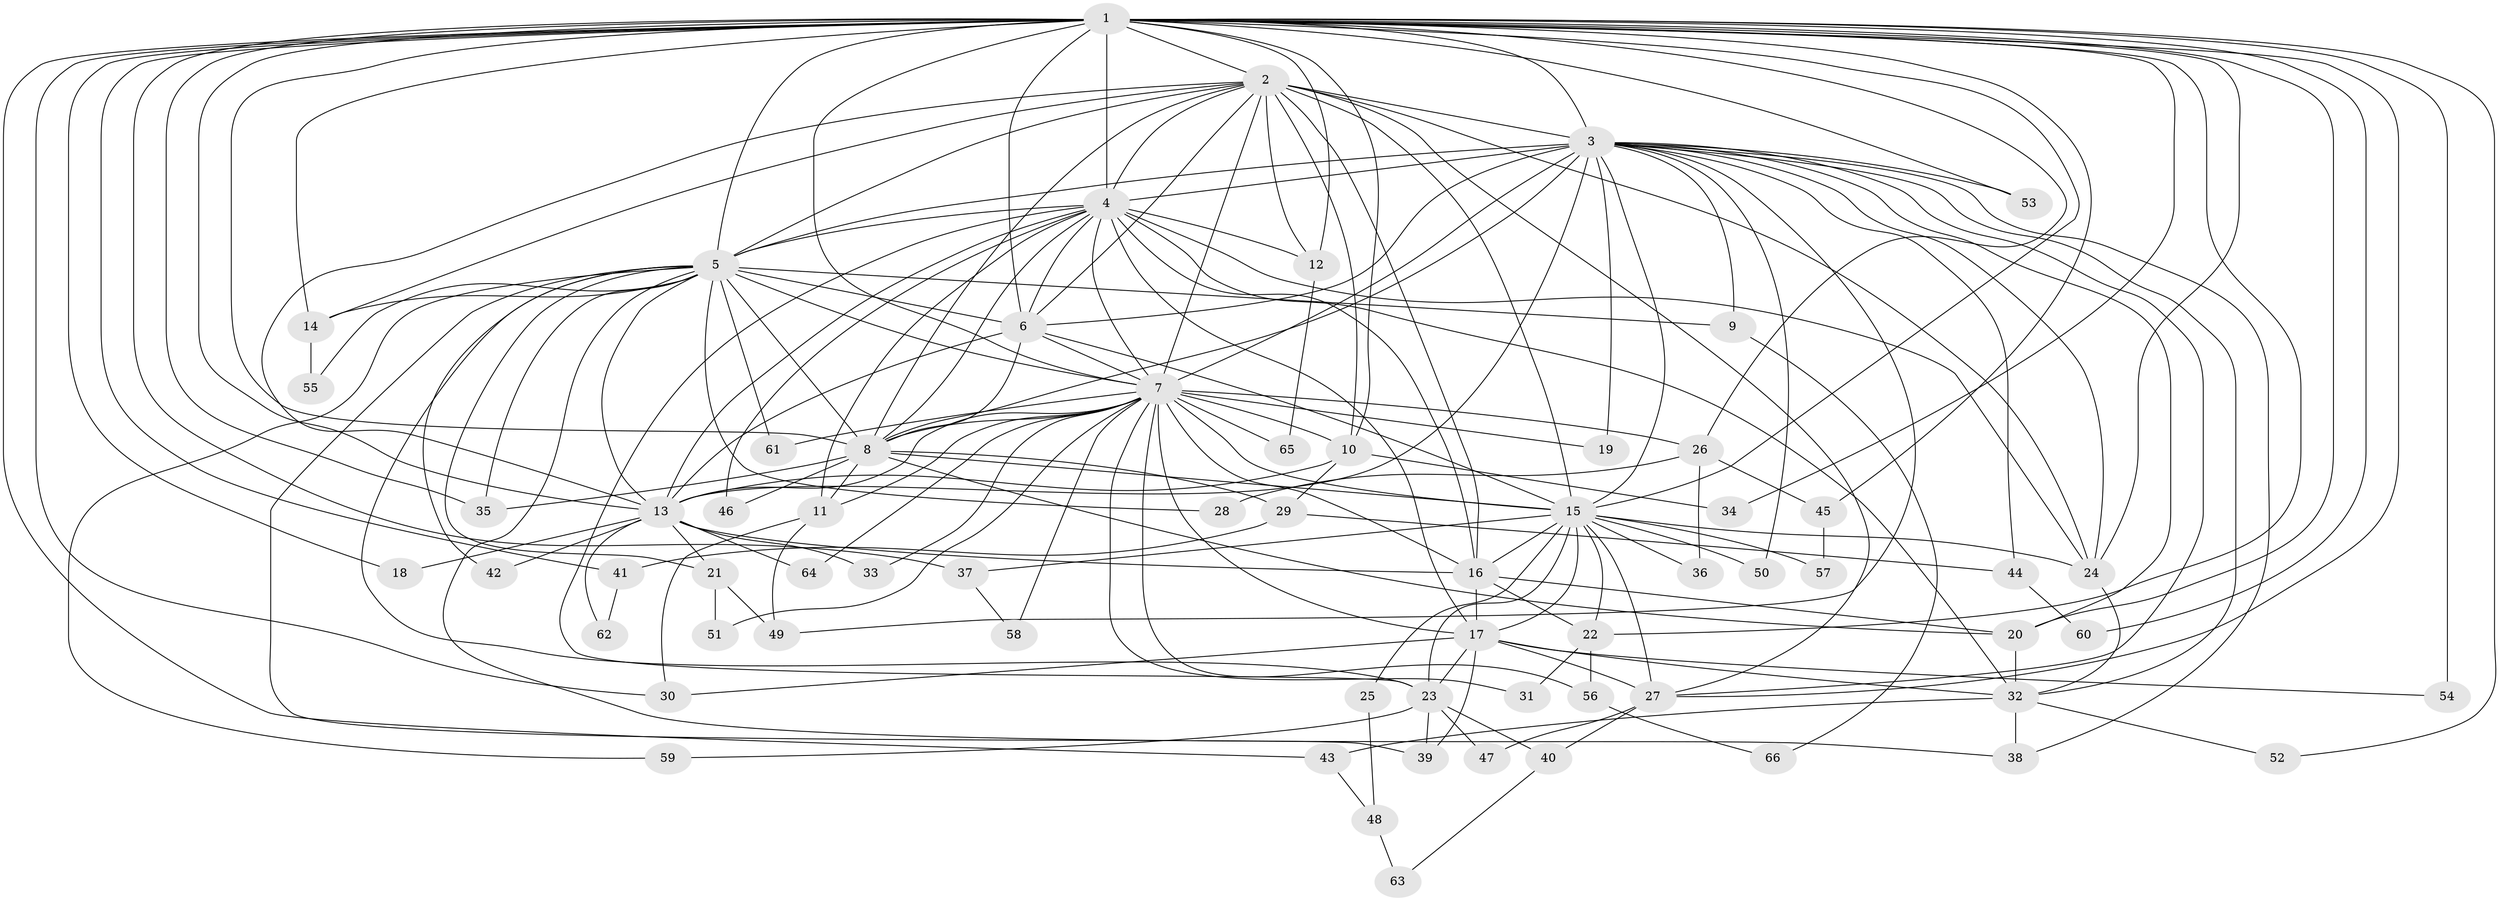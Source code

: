 // original degree distribution, {30: 0.007575757575757576, 18: 0.007575757575757576, 21: 0.007575757575757576, 28: 0.007575757575757576, 29: 0.007575757575757576, 23: 0.007575757575757576, 22: 0.007575757575757576, 26: 0.007575757575757576, 24: 0.007575757575757576, 20: 0.007575757575757576, 3: 0.21212121212121213, 6: 0.007575757575757576, 2: 0.5454545454545454, 4: 0.06060606060606061, 5: 0.08333333333333333, 8: 0.015151515151515152}
// Generated by graph-tools (version 1.1) at 2025/35/03/09/25 02:35:10]
// undirected, 66 vertices, 181 edges
graph export_dot {
graph [start="1"]
  node [color=gray90,style=filled];
  1;
  2;
  3;
  4;
  5;
  6;
  7;
  8;
  9;
  10;
  11;
  12;
  13;
  14;
  15;
  16;
  17;
  18;
  19;
  20;
  21;
  22;
  23;
  24;
  25;
  26;
  27;
  28;
  29;
  30;
  31;
  32;
  33;
  34;
  35;
  36;
  37;
  38;
  39;
  40;
  41;
  42;
  43;
  44;
  45;
  46;
  47;
  48;
  49;
  50;
  51;
  52;
  53;
  54;
  55;
  56;
  57;
  58;
  59;
  60;
  61;
  62;
  63;
  64;
  65;
  66;
  1 -- 2 [weight=2.0];
  1 -- 3 [weight=3.0];
  1 -- 4 [weight=2.0];
  1 -- 5 [weight=3.0];
  1 -- 6 [weight=3.0];
  1 -- 7 [weight=2.0];
  1 -- 8 [weight=4.0];
  1 -- 10 [weight=2.0];
  1 -- 12 [weight=1.0];
  1 -- 13 [weight=1.0];
  1 -- 14 [weight=1.0];
  1 -- 15 [weight=2.0];
  1 -- 18 [weight=1.0];
  1 -- 20 [weight=1.0];
  1 -- 22 [weight=1.0];
  1 -- 24 [weight=1.0];
  1 -- 26 [weight=1.0];
  1 -- 27 [weight=1.0];
  1 -- 30 [weight=1.0];
  1 -- 34 [weight=1.0];
  1 -- 35 [weight=1.0];
  1 -- 37 [weight=1.0];
  1 -- 41 [weight=1.0];
  1 -- 43 [weight=1.0];
  1 -- 45 [weight=1.0];
  1 -- 52 [weight=1.0];
  1 -- 53 [weight=1.0];
  1 -- 54 [weight=1.0];
  1 -- 60 [weight=1.0];
  2 -- 3 [weight=2.0];
  2 -- 4 [weight=1.0];
  2 -- 5 [weight=1.0];
  2 -- 6 [weight=1.0];
  2 -- 7 [weight=1.0];
  2 -- 8 [weight=2.0];
  2 -- 10 [weight=1.0];
  2 -- 12 [weight=1.0];
  2 -- 13 [weight=1.0];
  2 -- 14 [weight=1.0];
  2 -- 15 [weight=1.0];
  2 -- 16 [weight=4.0];
  2 -- 24 [weight=1.0];
  2 -- 27 [weight=1.0];
  3 -- 4 [weight=1.0];
  3 -- 5 [weight=1.0];
  3 -- 6 [weight=2.0];
  3 -- 7 [weight=2.0];
  3 -- 8 [weight=2.0];
  3 -- 9 [weight=1.0];
  3 -- 13 [weight=2.0];
  3 -- 15 [weight=2.0];
  3 -- 19 [weight=1.0];
  3 -- 20 [weight=1.0];
  3 -- 24 [weight=1.0];
  3 -- 27 [weight=1.0];
  3 -- 32 [weight=1.0];
  3 -- 38 [weight=1.0];
  3 -- 44 [weight=1.0];
  3 -- 49 [weight=1.0];
  3 -- 50 [weight=1.0];
  3 -- 53 [weight=1.0];
  4 -- 5 [weight=2.0];
  4 -- 6 [weight=1.0];
  4 -- 7 [weight=1.0];
  4 -- 8 [weight=3.0];
  4 -- 11 [weight=1.0];
  4 -- 12 [weight=1.0];
  4 -- 13 [weight=1.0];
  4 -- 16 [weight=2.0];
  4 -- 17 [weight=8.0];
  4 -- 23 [weight=1.0];
  4 -- 24 [weight=1.0];
  4 -- 32 [weight=1.0];
  4 -- 46 [weight=2.0];
  5 -- 6 [weight=1.0];
  5 -- 7 [weight=1.0];
  5 -- 8 [weight=2.0];
  5 -- 9 [weight=1.0];
  5 -- 13 [weight=1.0];
  5 -- 14 [weight=1.0];
  5 -- 21 [weight=1.0];
  5 -- 23 [weight=1.0];
  5 -- 28 [weight=1.0];
  5 -- 35 [weight=1.0];
  5 -- 38 [weight=1.0];
  5 -- 39 [weight=1.0];
  5 -- 42 [weight=1.0];
  5 -- 55 [weight=1.0];
  5 -- 59 [weight=1.0];
  5 -- 61 [weight=1.0];
  6 -- 7 [weight=1.0];
  6 -- 8 [weight=2.0];
  6 -- 13 [weight=11.0];
  6 -- 15 [weight=1.0];
  7 -- 8 [weight=2.0];
  7 -- 10 [weight=1.0];
  7 -- 11 [weight=1.0];
  7 -- 13 [weight=1.0];
  7 -- 15 [weight=1.0];
  7 -- 16 [weight=1.0];
  7 -- 17 [weight=1.0];
  7 -- 19 [weight=1.0];
  7 -- 26 [weight=1.0];
  7 -- 31 [weight=1.0];
  7 -- 33 [weight=1.0];
  7 -- 51 [weight=1.0];
  7 -- 56 [weight=1.0];
  7 -- 58 [weight=1.0];
  7 -- 61 [weight=1.0];
  7 -- 64 [weight=1.0];
  7 -- 65 [weight=1.0];
  8 -- 11 [weight=1.0];
  8 -- 15 [weight=12.0];
  8 -- 20 [weight=5.0];
  8 -- 29 [weight=3.0];
  8 -- 35 [weight=1.0];
  8 -- 46 [weight=1.0];
  9 -- 66 [weight=1.0];
  10 -- 13 [weight=1.0];
  10 -- 29 [weight=1.0];
  10 -- 34 [weight=1.0];
  11 -- 30 [weight=1.0];
  11 -- 49 [weight=1.0];
  12 -- 65 [weight=1.0];
  13 -- 16 [weight=1.0];
  13 -- 18 [weight=2.0];
  13 -- 21 [weight=1.0];
  13 -- 33 [weight=1.0];
  13 -- 42 [weight=1.0];
  13 -- 62 [weight=1.0];
  13 -- 64 [weight=1.0];
  14 -- 55 [weight=1.0];
  15 -- 16 [weight=1.0];
  15 -- 17 [weight=2.0];
  15 -- 22 [weight=1.0];
  15 -- 23 [weight=1.0];
  15 -- 24 [weight=1.0];
  15 -- 25 [weight=1.0];
  15 -- 27 [weight=1.0];
  15 -- 36 [weight=1.0];
  15 -- 37 [weight=1.0];
  15 -- 50 [weight=1.0];
  15 -- 57 [weight=1.0];
  16 -- 17 [weight=1.0];
  16 -- 20 [weight=2.0];
  16 -- 22 [weight=1.0];
  17 -- 23 [weight=2.0];
  17 -- 27 [weight=1.0];
  17 -- 30 [weight=1.0];
  17 -- 32 [weight=1.0];
  17 -- 39 [weight=1.0];
  17 -- 54 [weight=1.0];
  20 -- 32 [weight=1.0];
  21 -- 49 [weight=1.0];
  21 -- 51 [weight=1.0];
  22 -- 31 [weight=1.0];
  22 -- 56 [weight=1.0];
  23 -- 39 [weight=1.0];
  23 -- 40 [weight=1.0];
  23 -- 47 [weight=1.0];
  23 -- 59 [weight=1.0];
  24 -- 32 [weight=1.0];
  25 -- 48 [weight=1.0];
  26 -- 28 [weight=1.0];
  26 -- 36 [weight=1.0];
  26 -- 45 [weight=1.0];
  27 -- 40 [weight=1.0];
  27 -- 47 [weight=1.0];
  29 -- 41 [weight=1.0];
  29 -- 44 [weight=1.0];
  32 -- 38 [weight=1.0];
  32 -- 43 [weight=1.0];
  32 -- 52 [weight=1.0];
  37 -- 58 [weight=1.0];
  40 -- 63 [weight=1.0];
  41 -- 62 [weight=1.0];
  43 -- 48 [weight=1.0];
  44 -- 60 [weight=1.0];
  45 -- 57 [weight=1.0];
  48 -- 63 [weight=1.0];
  56 -- 66 [weight=1.0];
}
